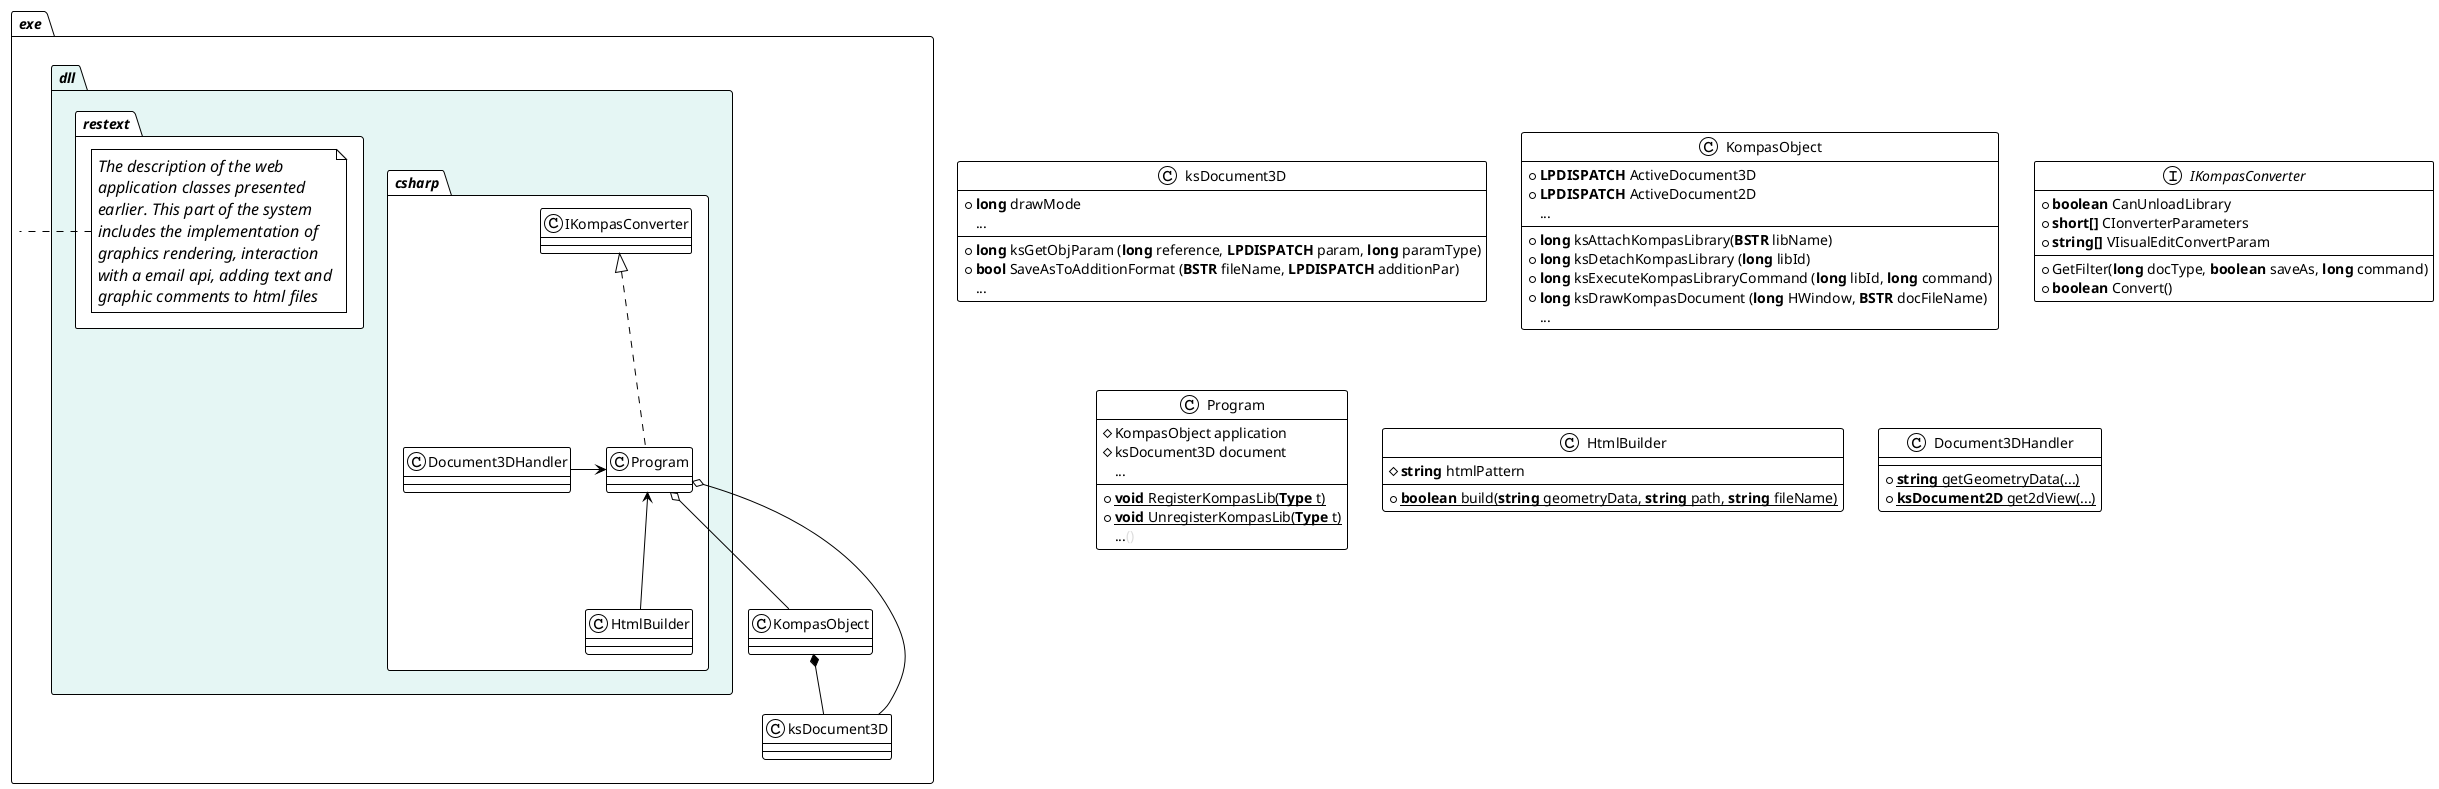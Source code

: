 @startuml idea.class.parttwo

!theme plain
allowmixing

package "<i> exe </i>" as exe {
    KompasObject *-- ksDocument3D

    package "<i> dll </i>" #e5f6f4 {

        package "<i> csharp </i>" {
            Program <-left- Document3DHandler
            Program <-down- HtmlBuilder
            
            Program o-- KompasObject
            Program o-- ksDocument3D 
            IKompasConverter <|.down. Program
        }

        package "<i> restext </i>" {
            note left of exe 
                <i><size:16>The description of the web</size></i>
                <i><size:16>application classes presented</size></i>
                <i><size:16>earlier. This part of the system </size></i>
                <i><size:16>includes the implementation of</size></i>
                <i><size:16>graphics rendering, interaction </size></i>
                <i><size:16>with a email api, adding text and</size></i>
                <i><size:16>graphic comments to html files</size></i>
            end note
        }
    }
}


class ksDocument3D {
    + **long** drawMode
    ...

    + **long** ksGetObjParam (**long** reference, **LPDISPATCH** param, **long** paramType)
    + **bool** SaveAsToAdditionFormat (**BSTR** fileName, **LPDISPATCH** additionPar)
    {method} ...
}
class KompasObject {
    + **LPDISPATCH** ActiveDocument3D
    + **LPDISPATCH** ActiveDocument2D
    ...
    + **long** ksAttachKompasLibrary(**BSTR** libName)
    + **long** ksDetachKompasLibrary (**long** libId)
    + **long** ksExecuteKompasLibraryCommand (**long** libId, **long** command)
    + **long** ksDrawKompasDocument (**long** HWindow, **BSTR** docFileName)
    {method} ...
}


interface IKompasConverter {
    + **boolean** CanUnloadLibrary
    + **short[]** CIonverterParameters 
    + GetFilter(**long** docType, **boolean** saveAs, **long** command)
    + **boolean** Convert()
    + **string[]** VIisualEditConvertParam
}
class Program { 
    # KompasObject application
    # ksDocument3D document
    ...
    + {static} **void** RegisterKompasLib(**Type** t)
    + {static} **void** UnregisterKompasLib(**Type** t)
    ...<color:#DDDDDD>()</color>
}
class HtmlBuilder {
    # **string** htmlPattern
    + {static} **boolean** build(**string** geometryData, **string** path, **string** fileName)
}
class Document3DHandler {
    + {static} **string** getGeometryData(...)
    + {static} **ksDocument2D** get2dView(...)
}




@enduml